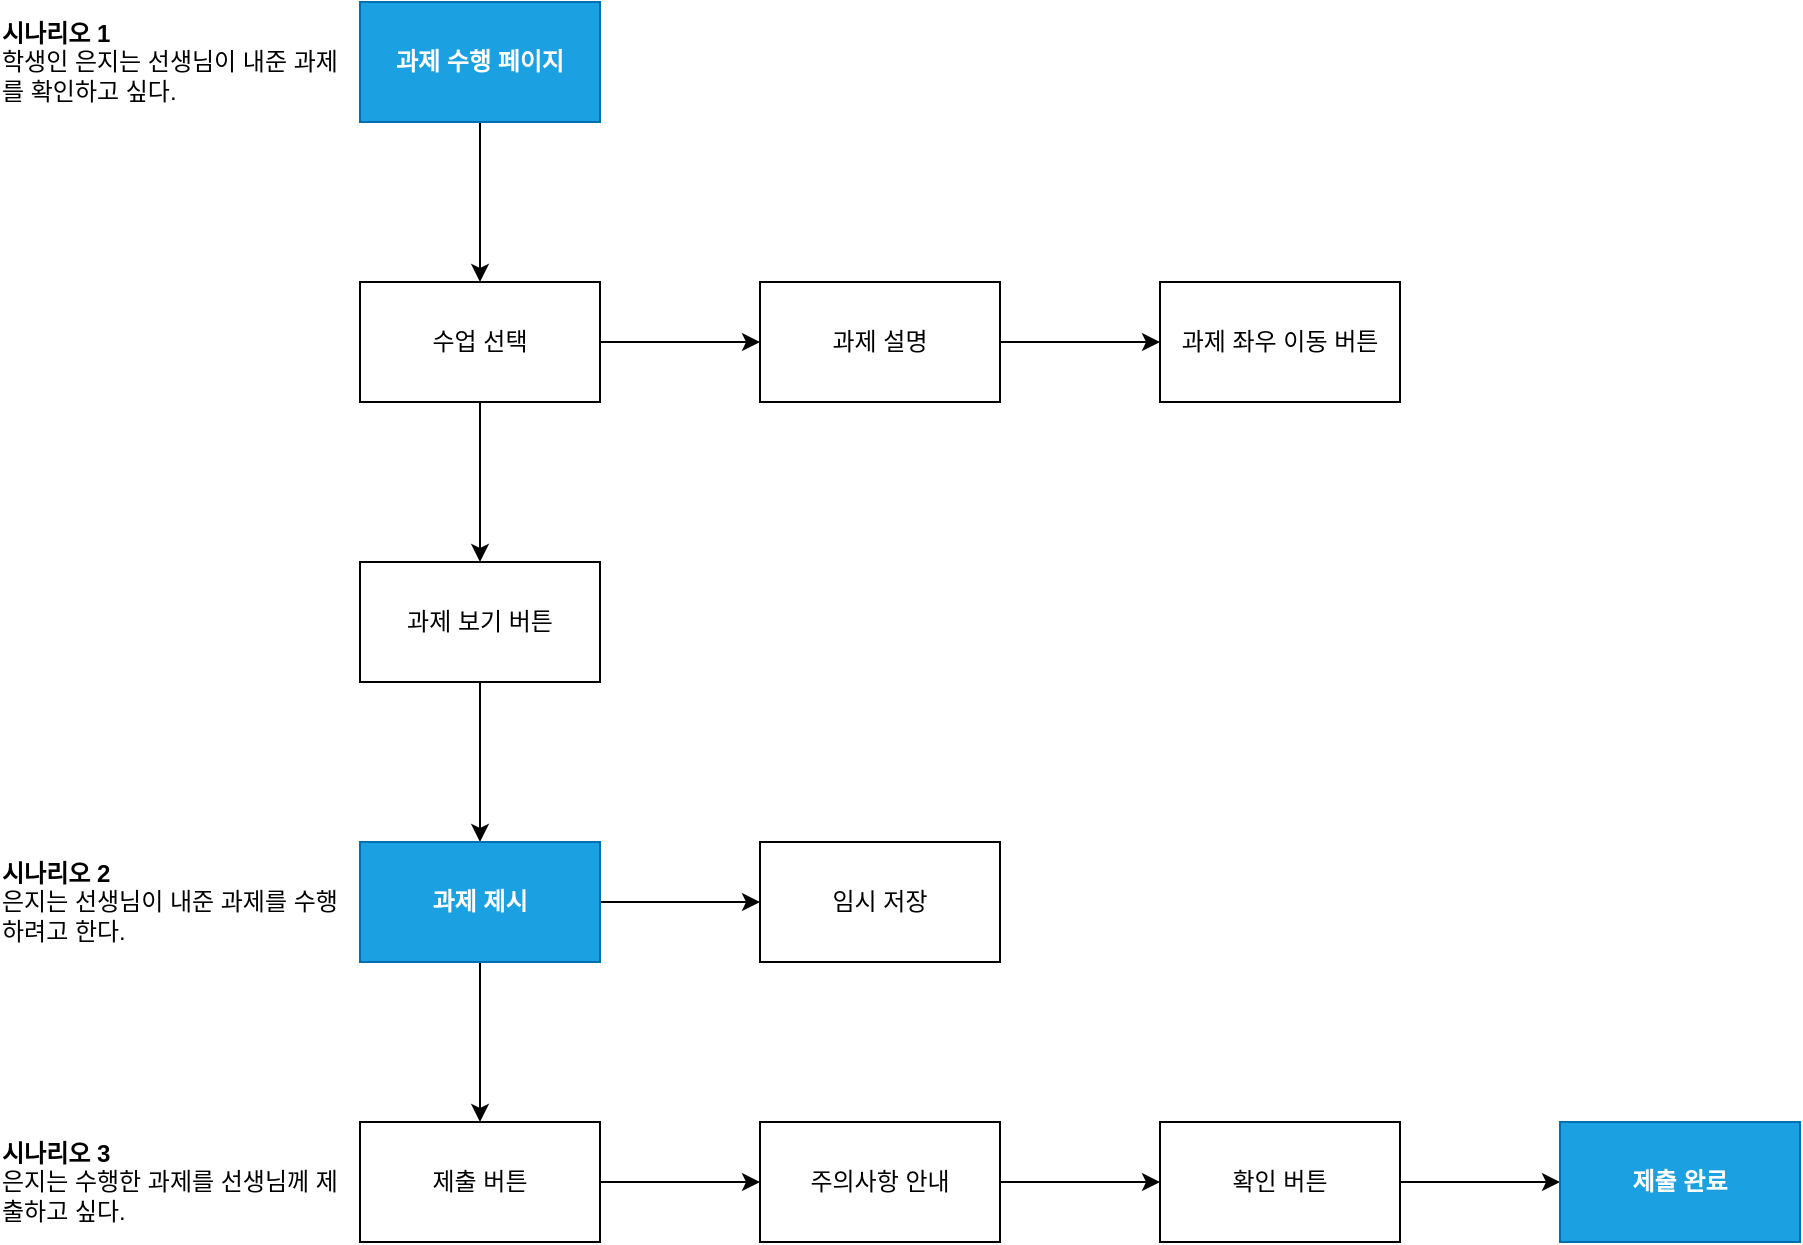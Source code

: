 <mxfile version="16.2.6" type="github">
  <diagram id="Jj-N6yd4YM_v363k0Mw-" name="Page-1">
    <mxGraphModel dx="1293" dy="744" grid="1" gridSize="10" guides="1" tooltips="1" connect="1" arrows="1" fold="1" page="1" pageScale="1" pageWidth="827" pageHeight="1169" math="0" shadow="0">
      <root>
        <mxCell id="0" />
        <mxCell id="1" parent="0" />
        <mxCell id="NVDGArem25TGvsLElJ2T-1" value="" style="edgeStyle=orthogonalEdgeStyle;rounded=0;orthogonalLoop=1;jettySize=auto;html=1;fontColor=#FFFFFF;" edge="1" parent="1" source="NVDGArem25TGvsLElJ2T-2" target="NVDGArem25TGvsLElJ2T-5">
          <mxGeometry relative="1" as="geometry" />
        </mxCell>
        <mxCell id="NVDGArem25TGvsLElJ2T-2" value="&lt;b&gt;&lt;font color=&quot;#ffffff&quot;&gt;과제 수행 페이지&lt;/font&gt;&lt;/b&gt;" style="rounded=0;whiteSpace=wrap;html=1;fillColor=#1ba1e2;strokeColor=#006EAF;fontColor=#ffffff;" vertex="1" parent="1">
          <mxGeometry x="230" y="180" width="120" height="60" as="geometry" />
        </mxCell>
        <mxCell id="NVDGArem25TGvsLElJ2T-3" value="" style="edgeStyle=orthogonalEdgeStyle;rounded=0;orthogonalLoop=1;jettySize=auto;html=1;fontColor=#FFFFFF;" edge="1" parent="1" source="NVDGArem25TGvsLElJ2T-5" target="NVDGArem25TGvsLElJ2T-7">
          <mxGeometry relative="1" as="geometry" />
        </mxCell>
        <mxCell id="NVDGArem25TGvsLElJ2T-4" value="" style="edgeStyle=orthogonalEdgeStyle;rounded=0;orthogonalLoop=1;jettySize=auto;html=1;fontColor=#FFFFFF;" edge="1" parent="1" source="NVDGArem25TGvsLElJ2T-5" target="NVDGArem25TGvsLElJ2T-10">
          <mxGeometry relative="1" as="geometry" />
        </mxCell>
        <mxCell id="NVDGArem25TGvsLElJ2T-5" value="수업 선택" style="whiteSpace=wrap;html=1;rounded=0;" vertex="1" parent="1">
          <mxGeometry x="230" y="320" width="120" height="60" as="geometry" />
        </mxCell>
        <mxCell id="NVDGArem25TGvsLElJ2T-6" value="" style="edgeStyle=orthogonalEdgeStyle;rounded=0;orthogonalLoop=1;jettySize=auto;html=1;fontColor=#FFFFFF;" edge="1" parent="1" source="NVDGArem25TGvsLElJ2T-7" target="NVDGArem25TGvsLElJ2T-8">
          <mxGeometry relative="1" as="geometry" />
        </mxCell>
        <mxCell id="NVDGArem25TGvsLElJ2T-7" value="과제 설명" style="whiteSpace=wrap;html=1;rounded=0;" vertex="1" parent="1">
          <mxGeometry x="430" y="320" width="120" height="60" as="geometry" />
        </mxCell>
        <mxCell id="NVDGArem25TGvsLElJ2T-8" value="과제 좌우 이동 버튼" style="whiteSpace=wrap;html=1;rounded=0;" vertex="1" parent="1">
          <mxGeometry x="630" y="320" width="120" height="60" as="geometry" />
        </mxCell>
        <mxCell id="NVDGArem25TGvsLElJ2T-9" value="" style="edgeStyle=orthogonalEdgeStyle;rounded=0;orthogonalLoop=1;jettySize=auto;html=1;fontColor=#FFFFFF;" edge="1" parent="1" source="NVDGArem25TGvsLElJ2T-10" target="NVDGArem25TGvsLElJ2T-13">
          <mxGeometry relative="1" as="geometry" />
        </mxCell>
        <mxCell id="NVDGArem25TGvsLElJ2T-10" value="과제 보기 버튼" style="whiteSpace=wrap;html=1;rounded=0;" vertex="1" parent="1">
          <mxGeometry x="230" y="460" width="120" height="60" as="geometry" />
        </mxCell>
        <mxCell id="NVDGArem25TGvsLElJ2T-11" value="" style="edgeStyle=orthogonalEdgeStyle;rounded=0;orthogonalLoop=1;jettySize=auto;html=1;fontColor=#FFFFFF;" edge="1" parent="1" source="NVDGArem25TGvsLElJ2T-13" target="NVDGArem25TGvsLElJ2T-14">
          <mxGeometry relative="1" as="geometry" />
        </mxCell>
        <mxCell id="NVDGArem25TGvsLElJ2T-12" value="" style="edgeStyle=orthogonalEdgeStyle;rounded=0;orthogonalLoop=1;jettySize=auto;html=1;fontColor=#FFFFFF;" edge="1" parent="1" source="NVDGArem25TGvsLElJ2T-13" target="NVDGArem25TGvsLElJ2T-16">
          <mxGeometry relative="1" as="geometry" />
        </mxCell>
        <mxCell id="NVDGArem25TGvsLElJ2T-13" value="&lt;b&gt;과제 제시&lt;/b&gt;" style="whiteSpace=wrap;html=1;rounded=0;fillColor=#1ba1e2;fontColor=#ffffff;strokeColor=#006EAF;" vertex="1" parent="1">
          <mxGeometry x="230" y="600" width="120" height="60" as="geometry" />
        </mxCell>
        <mxCell id="NVDGArem25TGvsLElJ2T-14" value="임시 저장" style="whiteSpace=wrap;html=1;rounded=0;" vertex="1" parent="1">
          <mxGeometry x="430" y="600" width="120" height="60" as="geometry" />
        </mxCell>
        <mxCell id="NVDGArem25TGvsLElJ2T-15" value="" style="edgeStyle=orthogonalEdgeStyle;rounded=0;orthogonalLoop=1;jettySize=auto;html=1;fontColor=#FFFFFF;" edge="1" parent="1" source="NVDGArem25TGvsLElJ2T-16" target="NVDGArem25TGvsLElJ2T-18">
          <mxGeometry relative="1" as="geometry" />
        </mxCell>
        <mxCell id="NVDGArem25TGvsLElJ2T-16" value="제출 버튼" style="whiteSpace=wrap;html=1;rounded=0;" vertex="1" parent="1">
          <mxGeometry x="230" y="740" width="120" height="60" as="geometry" />
        </mxCell>
        <mxCell id="NVDGArem25TGvsLElJ2T-17" value="" style="edgeStyle=orthogonalEdgeStyle;rounded=0;orthogonalLoop=1;jettySize=auto;html=1;fontColor=#FFFFFF;" edge="1" parent="1" source="NVDGArem25TGvsLElJ2T-18" target="NVDGArem25TGvsLElJ2T-20">
          <mxGeometry relative="1" as="geometry" />
        </mxCell>
        <mxCell id="NVDGArem25TGvsLElJ2T-18" value="주의사항 안내" style="whiteSpace=wrap;html=1;rounded=0;" vertex="1" parent="1">
          <mxGeometry x="430" y="740" width="120" height="60" as="geometry" />
        </mxCell>
        <mxCell id="NVDGArem25TGvsLElJ2T-19" value="" style="edgeStyle=orthogonalEdgeStyle;rounded=0;orthogonalLoop=1;jettySize=auto;html=1;fontColor=#FFFFFF;" edge="1" parent="1" source="NVDGArem25TGvsLElJ2T-20" target="NVDGArem25TGvsLElJ2T-21">
          <mxGeometry relative="1" as="geometry" />
        </mxCell>
        <mxCell id="NVDGArem25TGvsLElJ2T-20" value="확인 버튼" style="whiteSpace=wrap;html=1;rounded=0;" vertex="1" parent="1">
          <mxGeometry x="630" y="740" width="120" height="60" as="geometry" />
        </mxCell>
        <mxCell id="NVDGArem25TGvsLElJ2T-21" value="&lt;b&gt;제출 완료&lt;/b&gt;" style="whiteSpace=wrap;html=1;rounded=0;fillColor=#1ba1e2;fontColor=#ffffff;strokeColor=#006EAF;" vertex="1" parent="1">
          <mxGeometry x="830" y="740" width="120" height="60" as="geometry" />
        </mxCell>
        <mxCell id="NVDGArem25TGvsLElJ2T-22" value="&lt;div style=&quot;text-align: left&quot;&gt;&lt;span style=&quot;color: rgb(0 , 0 , 0)&quot;&gt;&lt;b&gt;시나리오 1&lt;/b&gt;&lt;/span&gt;&lt;/div&gt;&lt;font color=&quot;#000000&quot;&gt;&lt;div style=&quot;text-align: left&quot;&gt;&lt;span&gt;학생인 은지는 선생님이 내준 과제를 확인하고 싶다.&lt;/span&gt;&lt;/div&gt;&lt;/font&gt;" style="text;html=1;strokeColor=none;fillColor=none;align=center;verticalAlign=middle;whiteSpace=wrap;rounded=0;fontColor=#FFFFFF;" vertex="1" parent="1">
          <mxGeometry x="50" y="195" width="170" height="30" as="geometry" />
        </mxCell>
        <mxCell id="NVDGArem25TGvsLElJ2T-23" value="&lt;div style=&quot;text-align: left&quot;&gt;&lt;span style=&quot;color: rgb(0 , 0 , 0)&quot;&gt;&lt;b&gt;시나리오 2&lt;/b&gt;&lt;/span&gt;&lt;/div&gt;&lt;font color=&quot;#000000&quot;&gt;&lt;div style=&quot;text-align: left&quot;&gt;&lt;span&gt;은지는 선생님이 내준 과제를 수행하려고 한다.&lt;/span&gt;&lt;/div&gt;&lt;/font&gt;" style="text;html=1;strokeColor=none;fillColor=none;align=center;verticalAlign=middle;whiteSpace=wrap;rounded=0;fontColor=#FFFFFF;" vertex="1" parent="1">
          <mxGeometry x="50" y="615" width="170" height="30" as="geometry" />
        </mxCell>
        <mxCell id="NVDGArem25TGvsLElJ2T-24" value="&lt;div style=&quot;text-align: left&quot;&gt;&lt;span style=&quot;color: rgb(0 , 0 , 0)&quot;&gt;&lt;b&gt;시나리오 3&lt;/b&gt;&lt;/span&gt;&lt;/div&gt;&lt;font color=&quot;#000000&quot;&gt;&lt;div style=&quot;text-align: left&quot;&gt;&lt;span&gt;은지는 수행한 과제를 선생님께 제출하고 싶다.&lt;/span&gt;&lt;/div&gt;&lt;/font&gt;" style="text;html=1;strokeColor=none;fillColor=none;align=center;verticalAlign=middle;whiteSpace=wrap;rounded=0;fontColor=#FFFFFF;" vertex="1" parent="1">
          <mxGeometry x="50" y="755" width="170" height="30" as="geometry" />
        </mxCell>
      </root>
    </mxGraphModel>
  </diagram>
</mxfile>
